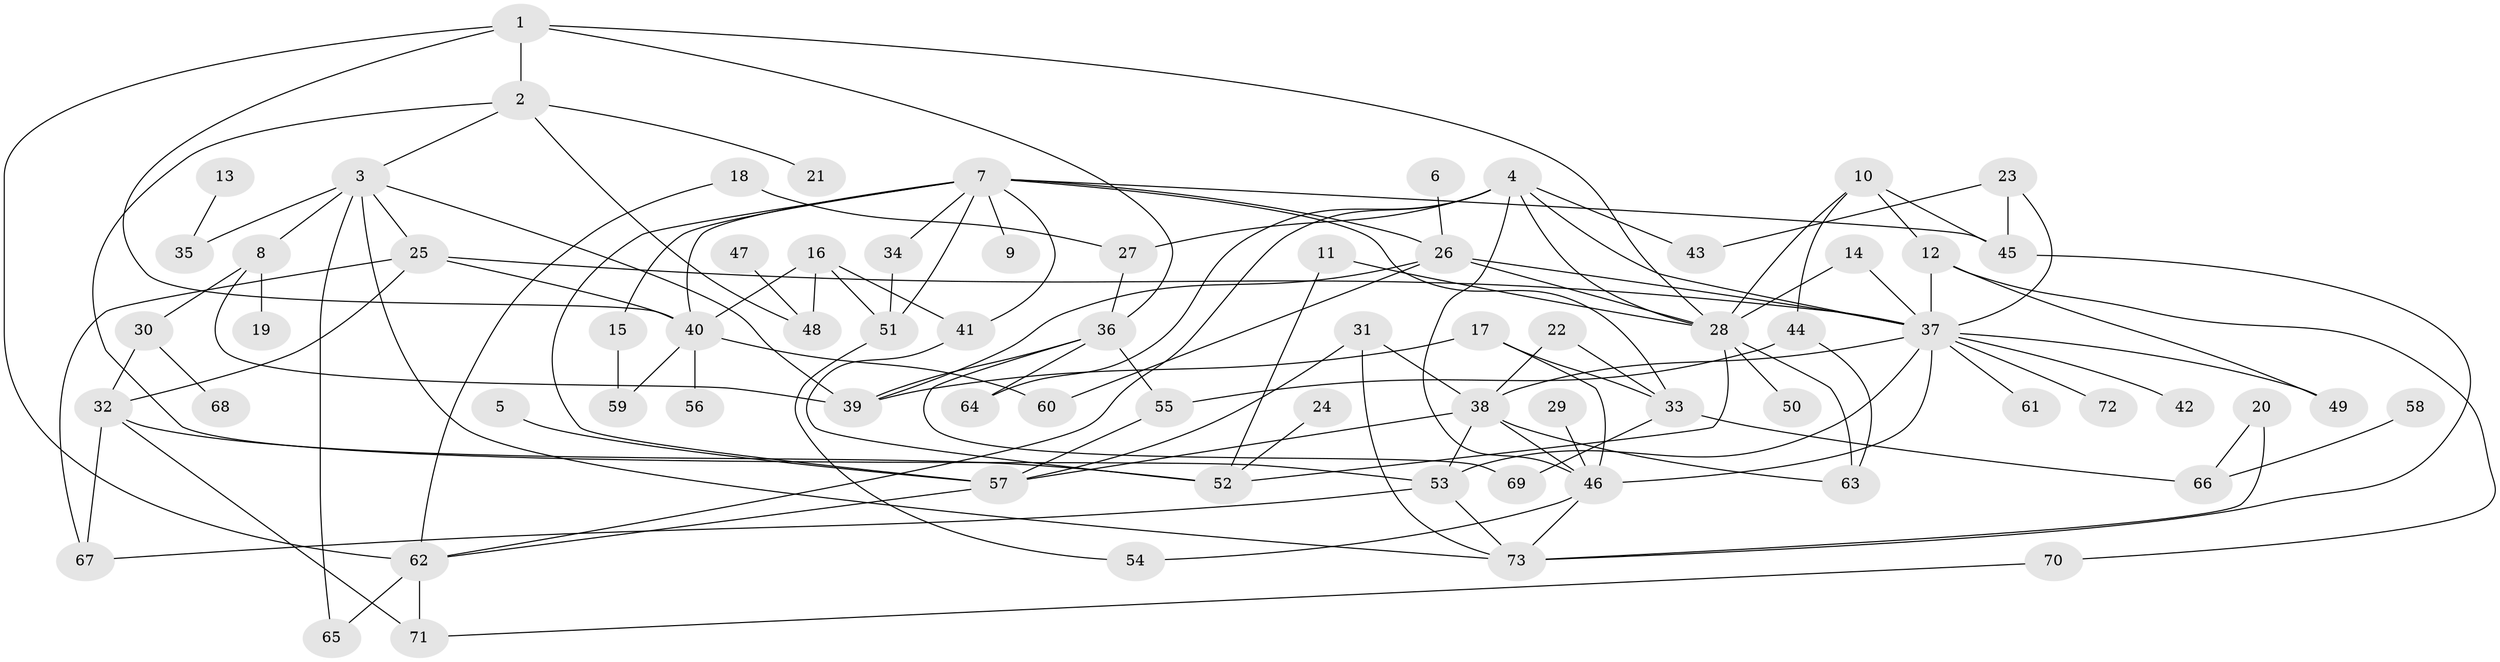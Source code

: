 // original degree distribution, {3: 0.2054794520547945, 6: 0.03424657534246575, 4: 0.1232876712328767, 5: 0.04794520547945205, 9: 0.0136986301369863, 2: 0.3493150684931507, 7: 0.02054794520547945, 1: 0.2054794520547945}
// Generated by graph-tools (version 1.1) at 2025/49/03/09/25 03:49:21]
// undirected, 73 vertices, 125 edges
graph export_dot {
graph [start="1"]
  node [color=gray90,style=filled];
  1;
  2;
  3;
  4;
  5;
  6;
  7;
  8;
  9;
  10;
  11;
  12;
  13;
  14;
  15;
  16;
  17;
  18;
  19;
  20;
  21;
  22;
  23;
  24;
  25;
  26;
  27;
  28;
  29;
  30;
  31;
  32;
  33;
  34;
  35;
  36;
  37;
  38;
  39;
  40;
  41;
  42;
  43;
  44;
  45;
  46;
  47;
  48;
  49;
  50;
  51;
  52;
  53;
  54;
  55;
  56;
  57;
  58;
  59;
  60;
  61;
  62;
  63;
  64;
  65;
  66;
  67;
  68;
  69;
  70;
  71;
  72;
  73;
  1 -- 2 [weight=1.0];
  1 -- 28 [weight=1.0];
  1 -- 36 [weight=1.0];
  1 -- 40 [weight=1.0];
  1 -- 62 [weight=1.0];
  2 -- 3 [weight=1.0];
  2 -- 21 [weight=1.0];
  2 -- 48 [weight=1.0];
  2 -- 53 [weight=1.0];
  3 -- 8 [weight=1.0];
  3 -- 25 [weight=1.0];
  3 -- 35 [weight=1.0];
  3 -- 39 [weight=1.0];
  3 -- 65 [weight=1.0];
  3 -- 73 [weight=1.0];
  4 -- 27 [weight=1.0];
  4 -- 28 [weight=1.0];
  4 -- 37 [weight=1.0];
  4 -- 43 [weight=1.0];
  4 -- 46 [weight=1.0];
  4 -- 62 [weight=1.0];
  4 -- 64 [weight=1.0];
  5 -- 57 [weight=1.0];
  6 -- 26 [weight=1.0];
  7 -- 9 [weight=1.0];
  7 -- 15 [weight=1.0];
  7 -- 26 [weight=1.0];
  7 -- 33 [weight=1.0];
  7 -- 34 [weight=1.0];
  7 -- 40 [weight=1.0];
  7 -- 41 [weight=1.0];
  7 -- 45 [weight=1.0];
  7 -- 51 [weight=1.0];
  7 -- 57 [weight=1.0];
  8 -- 19 [weight=1.0];
  8 -- 30 [weight=1.0];
  8 -- 39 [weight=1.0];
  10 -- 12 [weight=1.0];
  10 -- 28 [weight=1.0];
  10 -- 44 [weight=1.0];
  10 -- 45 [weight=1.0];
  11 -- 28 [weight=1.0];
  11 -- 52 [weight=1.0];
  12 -- 37 [weight=1.0];
  12 -- 49 [weight=1.0];
  12 -- 70 [weight=1.0];
  13 -- 35 [weight=1.0];
  14 -- 28 [weight=1.0];
  14 -- 37 [weight=1.0];
  15 -- 59 [weight=1.0];
  16 -- 40 [weight=1.0];
  16 -- 41 [weight=1.0];
  16 -- 48 [weight=1.0];
  16 -- 51 [weight=1.0];
  17 -- 33 [weight=1.0];
  17 -- 39 [weight=1.0];
  17 -- 46 [weight=1.0];
  18 -- 27 [weight=1.0];
  18 -- 62 [weight=1.0];
  20 -- 66 [weight=1.0];
  20 -- 73 [weight=1.0];
  22 -- 33 [weight=1.0];
  22 -- 38 [weight=1.0];
  23 -- 37 [weight=1.0];
  23 -- 43 [weight=1.0];
  23 -- 45 [weight=1.0];
  24 -- 52 [weight=1.0];
  25 -- 32 [weight=1.0];
  25 -- 37 [weight=1.0];
  25 -- 40 [weight=1.0];
  25 -- 67 [weight=1.0];
  26 -- 28 [weight=1.0];
  26 -- 37 [weight=1.0];
  26 -- 39 [weight=1.0];
  26 -- 60 [weight=1.0];
  27 -- 36 [weight=1.0];
  28 -- 50 [weight=1.0];
  28 -- 52 [weight=1.0];
  28 -- 63 [weight=1.0];
  29 -- 46 [weight=1.0];
  30 -- 32 [weight=1.0];
  30 -- 68 [weight=1.0];
  31 -- 38 [weight=1.0];
  31 -- 57 [weight=1.0];
  31 -- 73 [weight=1.0];
  32 -- 52 [weight=1.0];
  32 -- 67 [weight=1.0];
  32 -- 71 [weight=1.0];
  33 -- 66 [weight=1.0];
  33 -- 69 [weight=1.0];
  34 -- 51 [weight=1.0];
  36 -- 39 [weight=1.0];
  36 -- 55 [weight=1.0];
  36 -- 64 [weight=1.0];
  36 -- 69 [weight=1.0];
  37 -- 38 [weight=1.0];
  37 -- 42 [weight=1.0];
  37 -- 46 [weight=1.0];
  37 -- 49 [weight=1.0];
  37 -- 53 [weight=1.0];
  37 -- 61 [weight=1.0];
  37 -- 72 [weight=1.0];
  38 -- 46 [weight=1.0];
  38 -- 53 [weight=1.0];
  38 -- 57 [weight=1.0];
  38 -- 63 [weight=1.0];
  40 -- 56 [weight=1.0];
  40 -- 59 [weight=1.0];
  40 -- 60 [weight=1.0];
  41 -- 52 [weight=1.0];
  44 -- 55 [weight=1.0];
  44 -- 63 [weight=1.0];
  45 -- 73 [weight=1.0];
  46 -- 54 [weight=1.0];
  46 -- 73 [weight=1.0];
  47 -- 48 [weight=1.0];
  51 -- 54 [weight=1.0];
  53 -- 67 [weight=1.0];
  53 -- 73 [weight=1.0];
  55 -- 57 [weight=1.0];
  57 -- 62 [weight=1.0];
  58 -- 66 [weight=1.0];
  62 -- 65 [weight=1.0];
  62 -- 71 [weight=1.0];
  70 -- 71 [weight=1.0];
}
